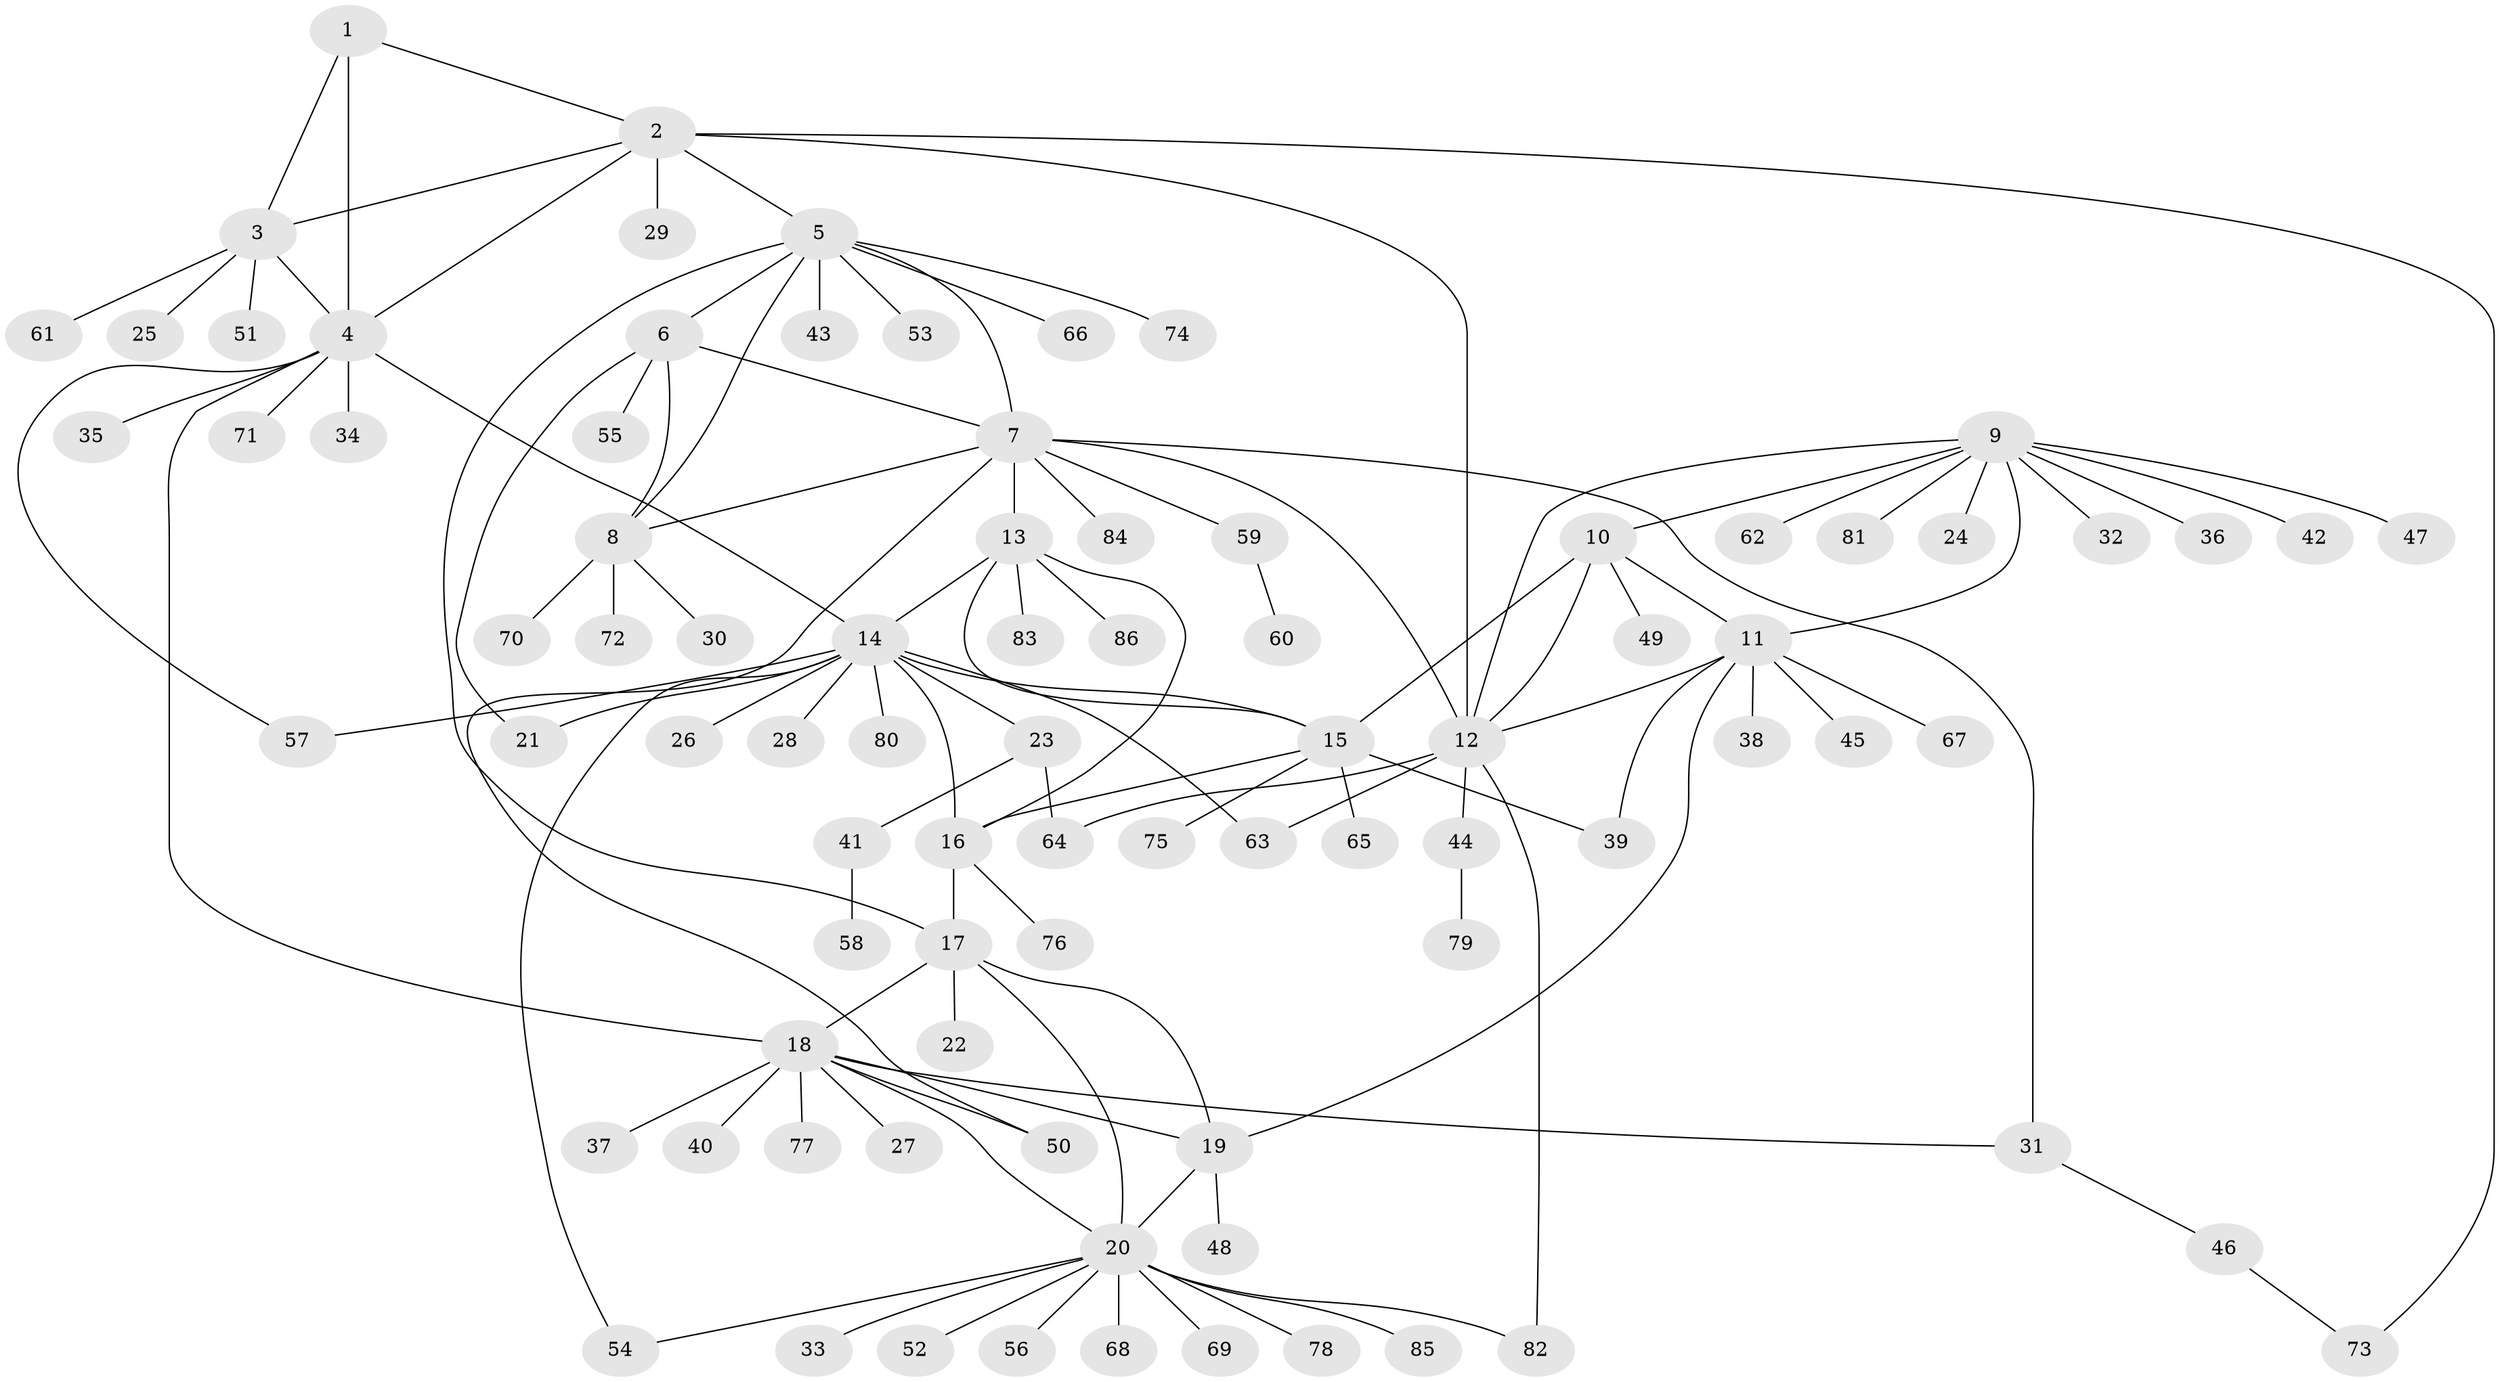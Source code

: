 // Generated by graph-tools (version 1.1) at 2025/02/03/09/25 03:02:33]
// undirected, 86 vertices, 116 edges
graph export_dot {
graph [start="1"]
  node [color=gray90,style=filled];
  1;
  2;
  3;
  4;
  5;
  6;
  7;
  8;
  9;
  10;
  11;
  12;
  13;
  14;
  15;
  16;
  17;
  18;
  19;
  20;
  21;
  22;
  23;
  24;
  25;
  26;
  27;
  28;
  29;
  30;
  31;
  32;
  33;
  34;
  35;
  36;
  37;
  38;
  39;
  40;
  41;
  42;
  43;
  44;
  45;
  46;
  47;
  48;
  49;
  50;
  51;
  52;
  53;
  54;
  55;
  56;
  57;
  58;
  59;
  60;
  61;
  62;
  63;
  64;
  65;
  66;
  67;
  68;
  69;
  70;
  71;
  72;
  73;
  74;
  75;
  76;
  77;
  78;
  79;
  80;
  81;
  82;
  83;
  84;
  85;
  86;
  1 -- 2;
  1 -- 3;
  1 -- 4;
  2 -- 3;
  2 -- 4;
  2 -- 5;
  2 -- 12;
  2 -- 29;
  2 -- 73;
  3 -- 4;
  3 -- 25;
  3 -- 51;
  3 -- 61;
  4 -- 14;
  4 -- 18;
  4 -- 34;
  4 -- 35;
  4 -- 57;
  4 -- 71;
  5 -- 6;
  5 -- 7;
  5 -- 8;
  5 -- 17;
  5 -- 43;
  5 -- 53;
  5 -- 66;
  5 -- 74;
  6 -- 7;
  6 -- 8;
  6 -- 21;
  6 -- 55;
  7 -- 8;
  7 -- 12;
  7 -- 13;
  7 -- 31;
  7 -- 50;
  7 -- 59;
  7 -- 84;
  8 -- 30;
  8 -- 70;
  8 -- 72;
  9 -- 10;
  9 -- 11;
  9 -- 12;
  9 -- 24;
  9 -- 32;
  9 -- 36;
  9 -- 42;
  9 -- 47;
  9 -- 62;
  9 -- 81;
  10 -- 11;
  10 -- 12;
  10 -- 15;
  10 -- 49;
  11 -- 12;
  11 -- 19;
  11 -- 38;
  11 -- 39;
  11 -- 45;
  11 -- 67;
  12 -- 44;
  12 -- 63;
  12 -- 64;
  12 -- 82;
  13 -- 14;
  13 -- 15;
  13 -- 16;
  13 -- 83;
  13 -- 86;
  14 -- 15;
  14 -- 16;
  14 -- 21;
  14 -- 23;
  14 -- 26;
  14 -- 28;
  14 -- 54;
  14 -- 57;
  14 -- 63;
  14 -- 80;
  15 -- 16;
  15 -- 39;
  15 -- 65;
  15 -- 75;
  16 -- 17;
  16 -- 76;
  17 -- 18;
  17 -- 19;
  17 -- 20;
  17 -- 22;
  18 -- 19;
  18 -- 20;
  18 -- 27;
  18 -- 31;
  18 -- 37;
  18 -- 40;
  18 -- 50;
  18 -- 77;
  19 -- 20;
  19 -- 48;
  20 -- 33;
  20 -- 52;
  20 -- 54;
  20 -- 56;
  20 -- 68;
  20 -- 69;
  20 -- 78;
  20 -- 82;
  20 -- 85;
  23 -- 41;
  23 -- 64;
  31 -- 46;
  41 -- 58;
  44 -- 79;
  46 -- 73;
  59 -- 60;
}
